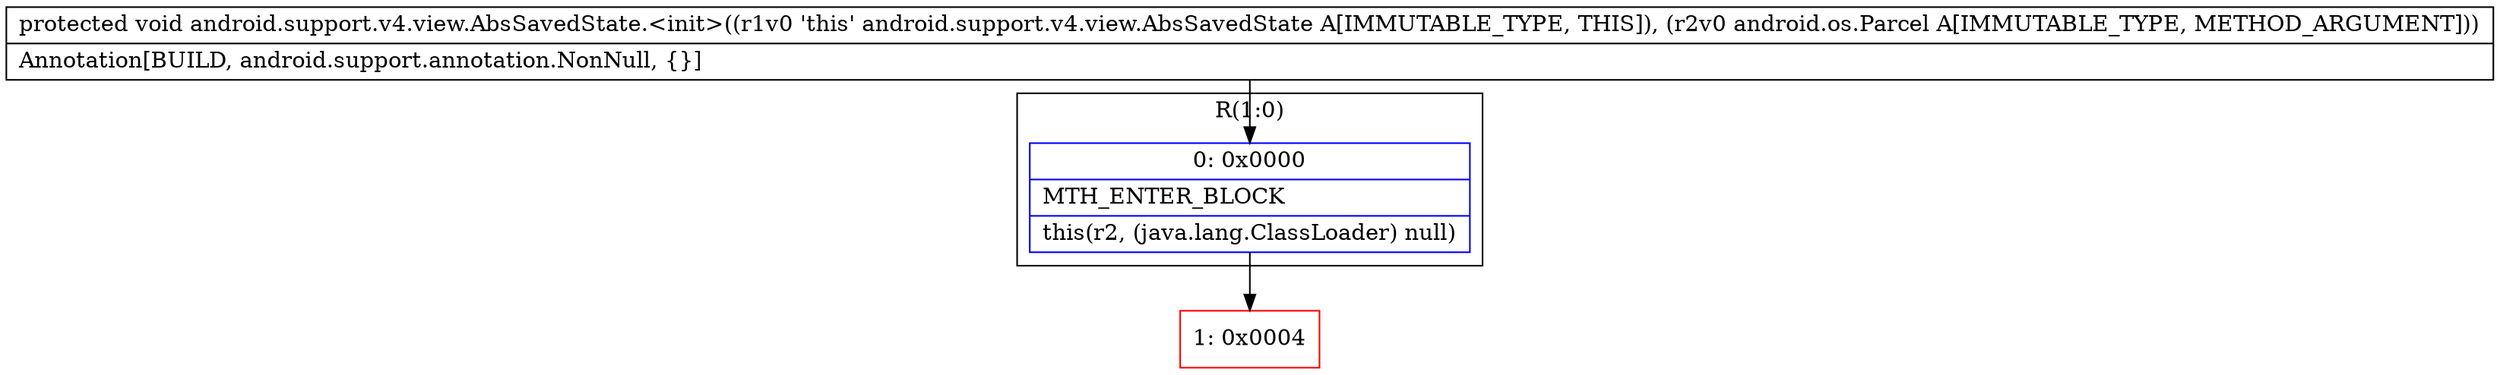 digraph "CFG forandroid.support.v4.view.AbsSavedState.\<init\>(Landroid\/os\/Parcel;)V" {
subgraph cluster_Region_1042612933 {
label = "R(1:0)";
node [shape=record,color=blue];
Node_0 [shape=record,label="{0\:\ 0x0000|MTH_ENTER_BLOCK\l|this(r2, (java.lang.ClassLoader) null)\l}"];
}
Node_1 [shape=record,color=red,label="{1\:\ 0x0004}"];
MethodNode[shape=record,label="{protected void android.support.v4.view.AbsSavedState.\<init\>((r1v0 'this' android.support.v4.view.AbsSavedState A[IMMUTABLE_TYPE, THIS]), (r2v0 android.os.Parcel A[IMMUTABLE_TYPE, METHOD_ARGUMENT]))  | Annotation[BUILD, android.support.annotation.NonNull, \{\}]\l}"];
MethodNode -> Node_0;
Node_0 -> Node_1;
}

